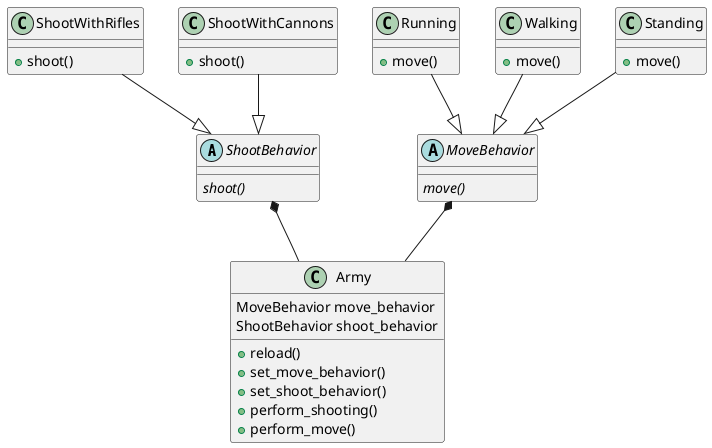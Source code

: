 @startuml

abstract class "ShootBehavior" {
{abstract} shoot()
}

class ShootWithRifles {
+ shoot()
}

class ShootWithCannons {
+ shoot()
}


abstract class "MoveBehavior" {
{abstract} move()
}

class Running {
+ move()
}

class Walking {
+ move()
}

class Standing {
+ move()
}


class Army {
MoveBehavior move_behavior
ShootBehavior shoot_behavior
+ reload()
+ set_move_behavior()
+ set_shoot_behavior()
+ perform_shooting()
+ perform_move()
}

' Связи
ShootWithCannons --|> ShootBehavior
ShootWithRifles --|> ShootBehavior

Running --|> MoveBehavior
Walking --|> MoveBehavior
Standing --|> MoveBehavior

Army -up-* ShootBehavior
Army -up-* MoveBehavior

@enduml
